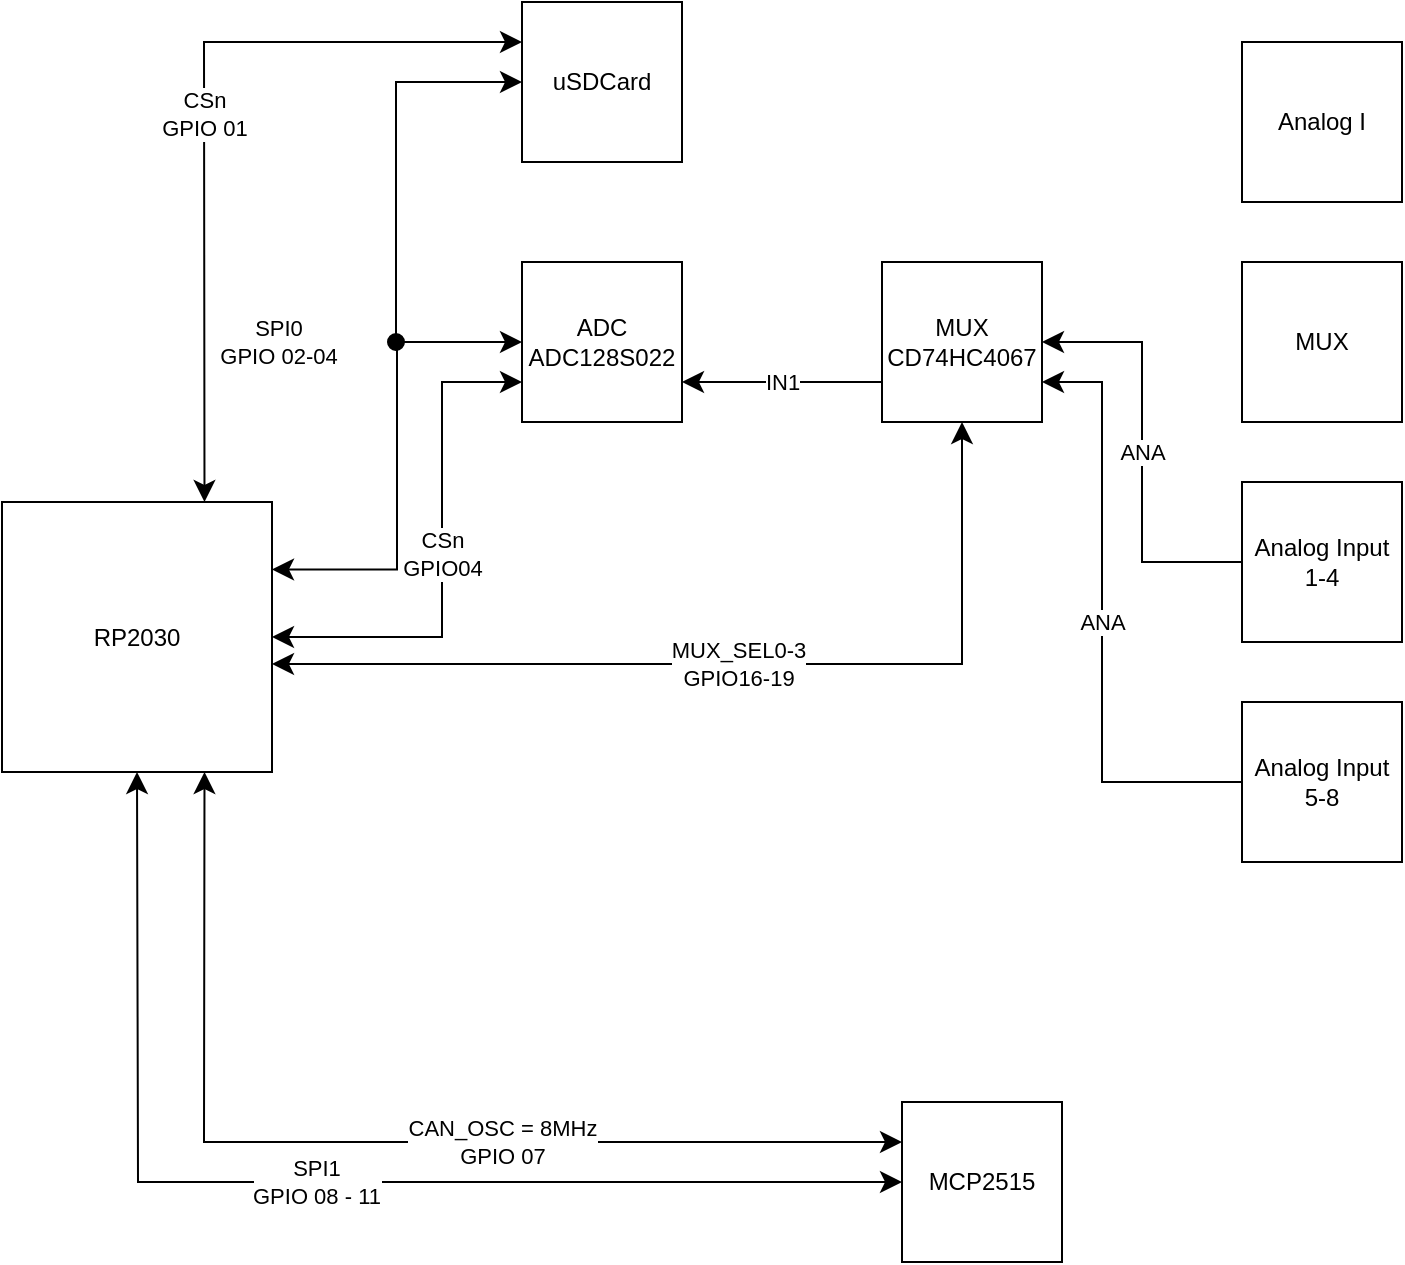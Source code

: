 <mxfile version="25.0.3">
  <diagram name="Page-1" id="RXJezksjpdfrVxgscD_u">
    <mxGraphModel dx="1077" dy="939" grid="1" gridSize="10" guides="1" tooltips="1" connect="1" arrows="1" fold="1" page="1" pageScale="1" pageWidth="850" pageHeight="1100" math="0" shadow="0">
      <root>
        <mxCell id="0" />
        <mxCell id="1" parent="0" />
        <mxCell id="-NDfYkJBVCp2eSV50RaS-1" value="RP2030" style="whiteSpace=wrap;html=1;aspect=fixed;" vertex="1" parent="1">
          <mxGeometry x="60" y="530" width="135" height="135" as="geometry" />
        </mxCell>
        <mxCell id="-NDfYkJBVCp2eSV50RaS-2" value="ADC&lt;div&gt;ADC128S022&lt;/div&gt;" style="whiteSpace=wrap;html=1;aspect=fixed;" vertex="1" parent="1">
          <mxGeometry x="320" y="410" width="80" height="80" as="geometry" />
        </mxCell>
        <mxCell id="-NDfYkJBVCp2eSV50RaS-3" value="MUX&lt;div&gt;CD74HC4067&lt;/div&gt;" style="whiteSpace=wrap;html=1;aspect=fixed;" vertex="1" parent="1">
          <mxGeometry x="500" y="410" width="80" height="80" as="geometry" />
        </mxCell>
        <mxCell id="-NDfYkJBVCp2eSV50RaS-4" value="SPI0&lt;div&gt;GPIO 02-04&lt;/div&gt;" style="edgeStyle=elbowEdgeStyle;elbow=horizontal;endArrow=classic;html=1;curved=0;rounded=0;endSize=8;startSize=8;exitX=1;exitY=0.25;exitDx=0;exitDy=0;entryX=0;entryY=0.5;entryDx=0;entryDy=0;startArrow=classic;startFill=1;" edge="1" parent="1" source="-NDfYkJBVCp2eSV50RaS-1" target="-NDfYkJBVCp2eSV50RaS-2">
          <mxGeometry x="0.474" y="60" width="50" height="50" relative="1" as="geometry">
            <mxPoint x="290" y="610" as="sourcePoint" />
            <mxPoint x="340" y="560" as="targetPoint" />
            <mxPoint as="offset" />
          </mxGeometry>
        </mxCell>
        <mxCell id="-NDfYkJBVCp2eSV50RaS-5" value="MUX_SEL0-3&lt;div&gt;GPIO16-19&lt;/div&gt;" style="edgeStyle=elbowEdgeStyle;elbow=horizontal;endArrow=classic;html=1;curved=0;rounded=0;endSize=8;startSize=8;exitX=1;exitY=0.6;exitDx=0;exitDy=0;entryX=0.5;entryY=1;entryDx=0;entryDy=0;startArrow=classic;startFill=1;exitPerimeter=0;" edge="1" parent="1" source="-NDfYkJBVCp2eSV50RaS-1" target="-NDfYkJBVCp2eSV50RaS-3">
          <mxGeometry x="0.001" width="50" height="50" relative="1" as="geometry">
            <mxPoint x="290" y="654.5" as="sourcePoint" />
            <mxPoint x="415" y="540.5" as="targetPoint" />
            <Array as="points">
              <mxPoint x="540" y="550" />
            </Array>
            <mxPoint as="offset" />
          </mxGeometry>
        </mxCell>
        <mxCell id="-NDfYkJBVCp2eSV50RaS-6" value="MCP2515" style="whiteSpace=wrap;html=1;aspect=fixed;" vertex="1" parent="1">
          <mxGeometry x="510" y="830" width="80" height="80" as="geometry" />
        </mxCell>
        <mxCell id="-NDfYkJBVCp2eSV50RaS-7" value="SPI1&lt;div&gt;GPIO 08 - 11&lt;/div&gt;" style="edgeStyle=elbowEdgeStyle;elbow=horizontal;endArrow=classic;html=1;curved=0;rounded=0;endSize=8;startSize=8;exitX=0.5;exitY=1;exitDx=0;exitDy=0;entryX=0;entryY=0.5;entryDx=0;entryDy=0;startArrow=classic;startFill=1;" edge="1" parent="1" source="-NDfYkJBVCp2eSV50RaS-1" target="-NDfYkJBVCp2eSV50RaS-6">
          <mxGeometry width="50" height="50" relative="1" as="geometry">
            <mxPoint x="195" y="374" as="sourcePoint" />
            <mxPoint x="320" y="260" as="targetPoint" />
            <Array as="points">
              <mxPoint x="128" y="800" />
            </Array>
          </mxGeometry>
        </mxCell>
        <mxCell id="-NDfYkJBVCp2eSV50RaS-8" value="Analog I" style="whiteSpace=wrap;html=1;aspect=fixed;" vertex="1" parent="1">
          <mxGeometry x="680" y="300" width="80" height="80" as="geometry" />
        </mxCell>
        <mxCell id="-NDfYkJBVCp2eSV50RaS-9" value="MUX" style="whiteSpace=wrap;html=1;aspect=fixed;" vertex="1" parent="1">
          <mxGeometry x="680" y="410" width="80" height="80" as="geometry" />
        </mxCell>
        <mxCell id="-NDfYkJBVCp2eSV50RaS-10" value="Analog Input&lt;div&gt;1-4&lt;/div&gt;" style="whiteSpace=wrap;html=1;aspect=fixed;" vertex="1" parent="1">
          <mxGeometry x="680" y="520" width="80" height="80" as="geometry" />
        </mxCell>
        <mxCell id="-NDfYkJBVCp2eSV50RaS-11" value="Analog Input&lt;div&gt;5-8&lt;/div&gt;" style="whiteSpace=wrap;html=1;aspect=fixed;" vertex="1" parent="1">
          <mxGeometry x="680" y="630" width="80" height="80" as="geometry" />
        </mxCell>
        <mxCell id="-NDfYkJBVCp2eSV50RaS-12" value="ANA" style="edgeStyle=elbowEdgeStyle;elbow=horizontal;endArrow=none;html=1;curved=0;rounded=0;endSize=8;startSize=8;exitX=1;exitY=0.75;exitDx=0;exitDy=0;entryX=0;entryY=0.5;entryDx=0;entryDy=0;startArrow=classic;startFill=1;endFill=0;" edge="1" parent="1" source="-NDfYkJBVCp2eSV50RaS-3" target="-NDfYkJBVCp2eSV50RaS-11">
          <mxGeometry width="50" height="50" relative="1" as="geometry">
            <mxPoint x="520" y="794" as="sourcePoint" />
            <mxPoint x="645" y="680" as="targetPoint" />
            <Array as="points">
              <mxPoint x="610" y="570" />
            </Array>
          </mxGeometry>
        </mxCell>
        <mxCell id="-NDfYkJBVCp2eSV50RaS-13" value="ANA" style="edgeStyle=elbowEdgeStyle;elbow=horizontal;endArrow=none;html=1;curved=0;rounded=0;endSize=8;startSize=8;exitX=1;exitY=0.5;exitDx=0;exitDy=0;entryX=0;entryY=0.5;entryDx=0;entryDy=0;startArrow=classic;startFill=1;endFill=0;" edge="1" parent="1" source="-NDfYkJBVCp2eSV50RaS-3" target="-NDfYkJBVCp2eSV50RaS-10">
          <mxGeometry width="50" height="50" relative="1" as="geometry">
            <mxPoint x="580" y="330" as="sourcePoint" />
            <mxPoint x="680" y="530" as="targetPoint" />
            <Array as="points">
              <mxPoint x="630" y="510" />
            </Array>
          </mxGeometry>
        </mxCell>
        <mxCell id="-NDfYkJBVCp2eSV50RaS-14" value="IN1" style="edgeStyle=elbowEdgeStyle;elbow=horizontal;endArrow=none;html=1;curved=0;rounded=0;endSize=8;startSize=8;exitX=1;exitY=0.75;exitDx=0;exitDy=0;entryX=0;entryY=0.75;entryDx=0;entryDy=0;startArrow=classic;startFill=1;endFill=0;" edge="1" parent="1" source="-NDfYkJBVCp2eSV50RaS-2" target="-NDfYkJBVCp2eSV50RaS-3">
          <mxGeometry width="50" height="50" relative="1" as="geometry">
            <mxPoint x="400" y="480" as="sourcePoint" />
            <mxPoint x="500" y="590" as="targetPoint" />
            <Array as="points">
              <mxPoint x="460" y="470" />
            </Array>
          </mxGeometry>
        </mxCell>
        <mxCell id="-NDfYkJBVCp2eSV50RaS-15" value="CSn&lt;div&gt;GPIO04&lt;/div&gt;" style="edgeStyle=elbowEdgeStyle;elbow=horizontal;endArrow=classic;html=1;curved=0;rounded=0;endSize=8;startSize=8;exitX=1;exitY=0.5;exitDx=0;exitDy=0;entryX=0;entryY=0.75;entryDx=0;entryDy=0;startArrow=classic;startFill=1;" edge="1" parent="1" source="-NDfYkJBVCp2eSV50RaS-1" target="-NDfYkJBVCp2eSV50RaS-2">
          <mxGeometry width="50" height="50" relative="1" as="geometry">
            <mxPoint x="220" y="594" as="sourcePoint" />
            <mxPoint x="345" y="480" as="targetPoint" />
            <Array as="points">
              <mxPoint x="280" y="530" />
            </Array>
          </mxGeometry>
        </mxCell>
        <mxCell id="-NDfYkJBVCp2eSV50RaS-16" value="uSDCard" style="whiteSpace=wrap;html=1;aspect=fixed;" vertex="1" parent="1">
          <mxGeometry x="320" y="280" width="80" height="80" as="geometry" />
        </mxCell>
        <mxCell id="-NDfYkJBVCp2eSV50RaS-17" value="" style="edgeStyle=elbowEdgeStyle;elbow=horizontal;endArrow=classic;html=1;curved=0;rounded=0;endSize=8;startSize=8;entryX=0;entryY=0.5;entryDx=0;entryDy=0;startArrow=oval;startFill=1;" edge="1" parent="1" target="-NDfYkJBVCp2eSV50RaS-16">
          <mxGeometry x="0.586" width="50" height="50" relative="1" as="geometry">
            <mxPoint x="257" y="450" as="sourcePoint" />
            <mxPoint x="315" y="320" as="targetPoint" />
            <Array as="points">
              <mxPoint x="257" y="380" />
            </Array>
            <mxPoint as="offset" />
          </mxGeometry>
        </mxCell>
        <mxCell id="-NDfYkJBVCp2eSV50RaS-18" value="CSn&lt;div&gt;GPIO 01&lt;/div&gt;" style="edgeStyle=elbowEdgeStyle;elbow=horizontal;endArrow=classic;html=1;curved=0;rounded=0;endSize=8;startSize=8;exitX=0.75;exitY=0;exitDx=0;exitDy=0;entryX=0;entryY=0.75;entryDx=0;entryDy=0;startArrow=classic;startFill=1;" edge="1" parent="1" source="-NDfYkJBVCp2eSV50RaS-1">
          <mxGeometry width="50" height="50" relative="1" as="geometry">
            <mxPoint x="195" y="428" as="sourcePoint" />
            <mxPoint x="320" y="300" as="targetPoint" />
            <Array as="points">
              <mxPoint x="161" y="400" />
            </Array>
          </mxGeometry>
        </mxCell>
        <mxCell id="-NDfYkJBVCp2eSV50RaS-19" value="CAN_OSC = 8MHz&lt;div&gt;&lt;div&gt;GPIO 07&lt;/div&gt;&lt;/div&gt;" style="edgeStyle=elbowEdgeStyle;elbow=horizontal;endArrow=classic;html=1;curved=0;rounded=0;endSize=8;startSize=8;exitX=0.75;exitY=1;exitDx=0;exitDy=0;entryX=0;entryY=0.25;entryDx=0;entryDy=0;startArrow=classic;startFill=1;" edge="1" parent="1" source="-NDfYkJBVCp2eSV50RaS-1" target="-NDfYkJBVCp2eSV50RaS-6">
          <mxGeometry x="0.251" width="50" height="50" relative="1" as="geometry">
            <mxPoint x="160" y="630" as="sourcePoint" />
            <mxPoint x="542" y="835" as="targetPoint" />
            <Array as="points">
              <mxPoint x="161" y="760" />
            </Array>
            <mxPoint as="offset" />
          </mxGeometry>
        </mxCell>
      </root>
    </mxGraphModel>
  </diagram>
</mxfile>
